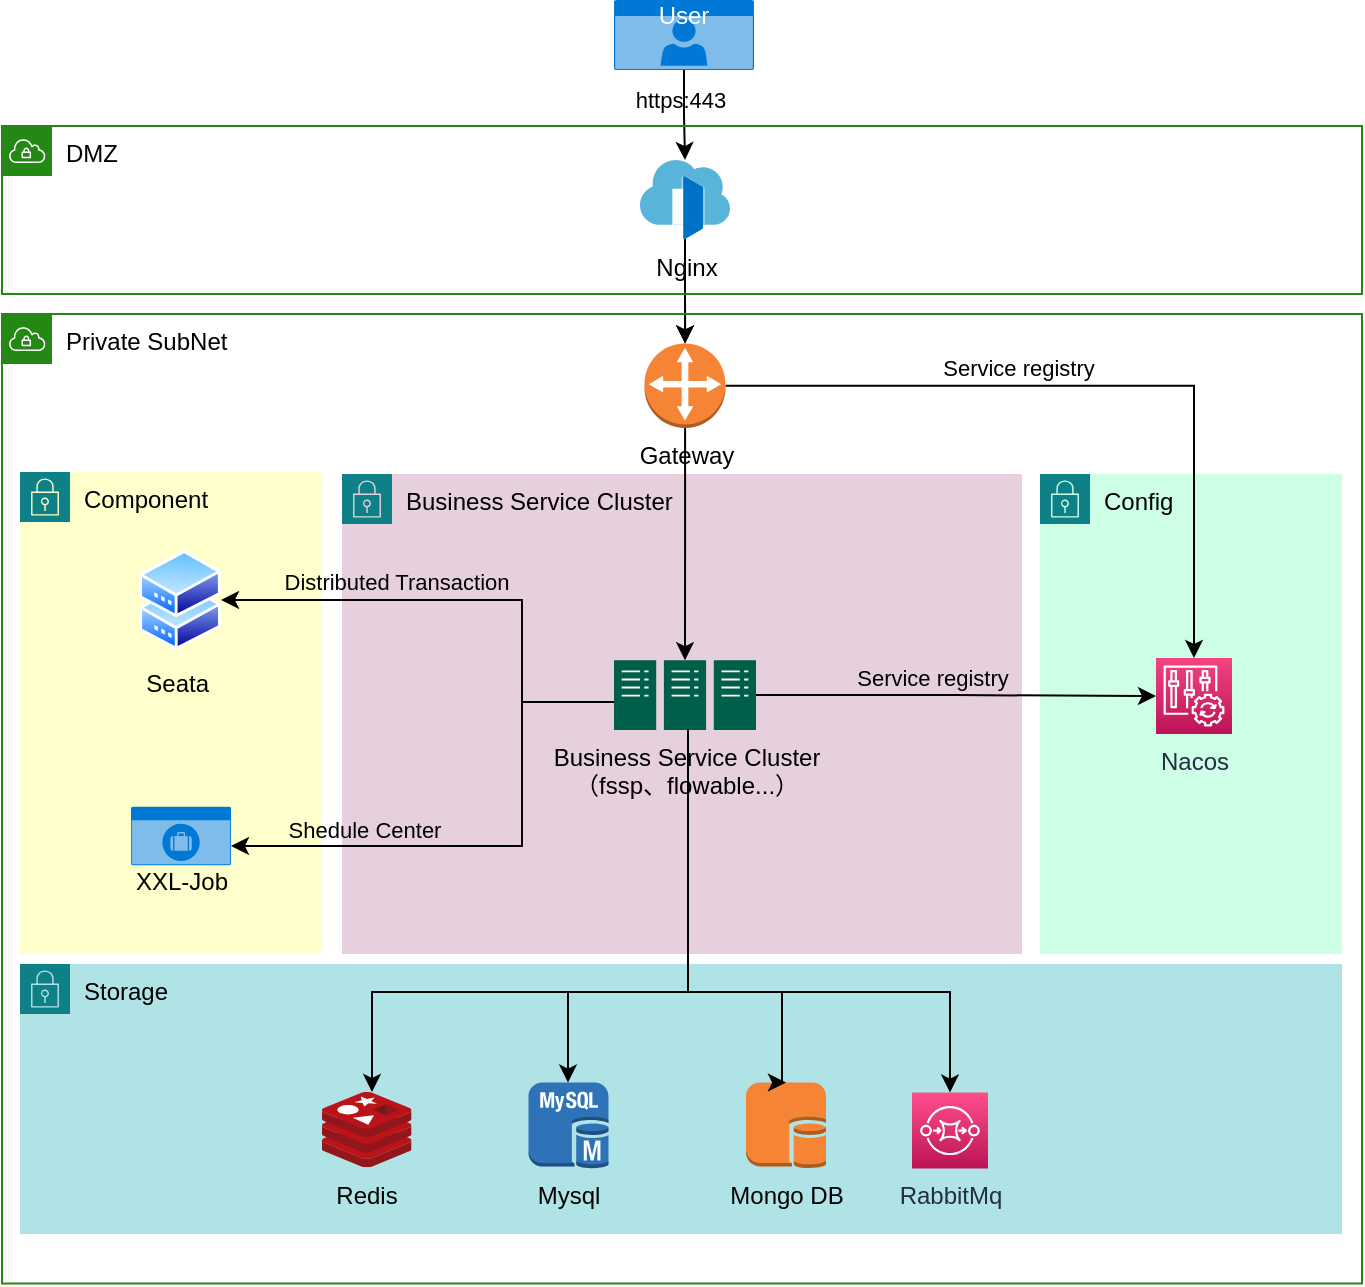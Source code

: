 <mxfile version="21.6.9" type="github">
  <diagram name="第 1 页" id="MAKNuJp5Oi-Q9wF2MWzG">
    <mxGraphModel dx="794" dy="448" grid="1" gridSize="10" guides="1" tooltips="1" connect="1" arrows="1" fold="1" page="1" pageScale="1" pageWidth="827" pageHeight="1169" math="0" shadow="0">
      <root>
        <mxCell id="0" />
        <mxCell id="1" parent="0" />
        <mxCell id="sbl7rNcJkgG22rDen7zV-72" value="Component" style="points=[[0,0],[0.25,0],[0.5,0],[0.75,0],[1,0],[1,0.25],[1,0.5],[1,0.75],[1,1],[0.75,1],[0.5,1],[0.25,1],[0,1],[0,0.75],[0,0.5],[0,0.25]];outlineConnect=0;html=1;whiteSpace=wrap;fontSize=12;fontStyle=0;container=1;pointerEvents=0;collapsible=0;recursiveResize=0;shape=mxgraph.aws4.group;grIcon=mxgraph.aws4.group_security_group;grStroke=0;strokeColor=#0e8088;fillColor=#FFFFCC;verticalAlign=top;align=left;spacingLeft=30;dashed=0;" vertex="1" parent="1">
          <mxGeometry x="168" y="325" width="151" height="241" as="geometry" />
        </mxCell>
        <mxCell id="sbl7rNcJkgG22rDen7zV-71" value="Business Service Cluster" style="points=[[0,0],[0.25,0],[0.5,0],[0.75,0],[1,0],[1,0.25],[1,0.5],[1,0.75],[1,1],[0.75,1],[0.5,1],[0.25,1],[0,1],[0,0.75],[0,0.5],[0,0.25]];outlineConnect=0;html=1;whiteSpace=wrap;fontSize=12;fontStyle=0;container=1;pointerEvents=0;collapsible=0;recursiveResize=0;shape=mxgraph.aws4.group;grIcon=mxgraph.aws4.group_security_group;grStroke=0;strokeColor=#0e8088;fillColor=#E6D0DE;verticalAlign=top;align=left;spacingLeft=30;dashed=0;" vertex="1" parent="1">
          <mxGeometry x="329" y="326" width="340" height="240" as="geometry" />
        </mxCell>
        <mxCell id="sbl7rNcJkgG22rDen7zV-73" value="Config" style="points=[[0,0],[0.25,0],[0.5,0],[0.75,0],[1,0],[1,0.25],[1,0.5],[1,0.75],[1,1],[0.75,1],[0.5,1],[0.25,1],[0,1],[0,0.75],[0,0.5],[0,0.25]];outlineConnect=0;html=1;whiteSpace=wrap;fontSize=12;fontStyle=0;container=1;pointerEvents=0;collapsible=0;recursiveResize=0;shape=mxgraph.aws4.group;grIcon=mxgraph.aws4.group_security_group;grStroke=0;strokeColor=#0e8088;fillColor=#CCFFE6;verticalAlign=top;align=left;spacingLeft=30;dashed=0;" vertex="1" parent="1">
          <mxGeometry x="678" y="326" width="151" height="240" as="geometry" />
        </mxCell>
        <mxCell id="sbl7rNcJkgG22rDen7zV-74" value="Storage" style="points=[[0,0],[0.25,0],[0.5,0],[0.75,0],[1,0],[1,0.25],[1,0.5],[1,0.75],[1,1],[0.75,1],[0.5,1],[0.25,1],[0,1],[0,0.75],[0,0.5],[0,0.25]];outlineConnect=0;html=1;whiteSpace=wrap;fontSize=12;fontStyle=0;container=1;pointerEvents=0;collapsible=0;recursiveResize=0;shape=mxgraph.aws4.group;grIcon=mxgraph.aws4.group_security_group;grStroke=0;strokeColor=#0e8088;fillColor=#b0e3e6;verticalAlign=top;align=left;spacingLeft=30;dashed=0;" vertex="1" parent="1">
          <mxGeometry x="168" y="571" width="661" height="135" as="geometry" />
        </mxCell>
        <mxCell id="sbl7rNcJkgG22rDen7zV-17" style="edgeStyle=orthogonalEdgeStyle;rounded=0;orthogonalLoop=1;jettySize=auto;html=1;" edge="1" parent="1" source="sbl7rNcJkgG22rDen7zV-1" target="sbl7rNcJkgG22rDen7zV-3">
          <mxGeometry relative="1" as="geometry" />
        </mxCell>
        <mxCell id="sbl7rNcJkgG22rDen7zV-18" value="https:443" style="edgeLabel;html=1;align=center;verticalAlign=middle;resizable=0;points=[];labelBackgroundColor=none;" vertex="1" connectable="0" parent="sbl7rNcJkgG22rDen7zV-17">
          <mxGeometry x="-0.183" y="-2" relative="1" as="geometry">
            <mxPoint y="-4" as="offset" />
          </mxGeometry>
        </mxCell>
        <mxCell id="sbl7rNcJkgG22rDen7zV-1" value="User" style="html=1;whiteSpace=wrap;strokeColor=none;fillColor=#0079D6;labelPosition=center;verticalLabelPosition=middle;verticalAlign=top;align=center;fontSize=12;outlineConnect=0;spacingTop=-6;fontColor=#FFFFFF;sketch=0;shape=mxgraph.sitemap.user;" vertex="1" parent="1">
          <mxGeometry x="465" y="89" width="70" height="35" as="geometry" />
        </mxCell>
        <mxCell id="sbl7rNcJkgG22rDen7zV-35" style="edgeStyle=orthogonalEdgeStyle;rounded=0;orthogonalLoop=1;jettySize=auto;html=1;" edge="1" parent="1" source="sbl7rNcJkgG22rDen7zV-2" target="sbl7rNcJkgG22rDen7zV-6">
          <mxGeometry relative="1" as="geometry">
            <Array as="points">
              <mxPoint x="755" y="282" />
            </Array>
          </mxGeometry>
        </mxCell>
        <mxCell id="sbl7rNcJkgG22rDen7zV-38" value="Service registry" style="edgeLabel;html=1;align=center;verticalAlign=bottom;resizable=0;points=[];" vertex="1" connectable="0" parent="sbl7rNcJkgG22rDen7zV-35">
          <mxGeometry x="-0.214" relative="1" as="geometry">
            <mxPoint as="offset" />
          </mxGeometry>
        </mxCell>
        <mxCell id="sbl7rNcJkgG22rDen7zV-36" style="edgeStyle=orthogonalEdgeStyle;rounded=0;orthogonalLoop=1;jettySize=auto;html=1;" edge="1" parent="1" source="sbl7rNcJkgG22rDen7zV-2" target="sbl7rNcJkgG22rDen7zV-25">
          <mxGeometry relative="1" as="geometry" />
        </mxCell>
        <mxCell id="sbl7rNcJkgG22rDen7zV-2" value="Gateway" style="outlineConnect=0;dashed=0;verticalLabelPosition=bottom;verticalAlign=top;align=center;html=1;shape=mxgraph.aws3.customer_gateway;fillColor=#F58534;gradientColor=none;" vertex="1" parent="1">
          <mxGeometry x="480.25" y="260.74" width="40.5" height="42.26" as="geometry" />
        </mxCell>
        <mxCell id="sbl7rNcJkgG22rDen7zV-19" style="edgeStyle=orthogonalEdgeStyle;rounded=0;orthogonalLoop=1;jettySize=auto;html=1;" edge="1" parent="1" source="sbl7rNcJkgG22rDen7zV-3" target="sbl7rNcJkgG22rDen7zV-2">
          <mxGeometry relative="1" as="geometry" />
        </mxCell>
        <mxCell id="sbl7rNcJkgG22rDen7zV-75" value="" style="edgeStyle=orthogonalEdgeStyle;rounded=0;orthogonalLoop=1;jettySize=auto;html=1;" edge="1" parent="1" source="sbl7rNcJkgG22rDen7zV-3" target="sbl7rNcJkgG22rDen7zV-2">
          <mxGeometry relative="1" as="geometry" />
        </mxCell>
        <mxCell id="sbl7rNcJkgG22rDen7zV-3" value="Nginx" style="image;sketch=0;aspect=fixed;html=1;points=[];align=center;fontSize=12;image=img/lib/mscae/Front_Doors.svg;labelBackgroundColor=none;" vertex="1" parent="1">
          <mxGeometry x="478" y="169" width="45" height="39.6" as="geometry" />
        </mxCell>
        <mxCell id="sbl7rNcJkgG22rDen7zV-7" value="Mysql&lt;br&gt;" style="outlineConnect=0;dashed=0;verticalLabelPosition=bottom;verticalAlign=top;align=center;html=1;shape=mxgraph.aws3.mysql_db_instance;fillColor=#2E73B8;gradientColor=none;" vertex="1" parent="1">
          <mxGeometry x="422.25" y="630.3" width="40" height="43" as="geometry" />
        </mxCell>
        <mxCell id="sbl7rNcJkgG22rDen7zV-8" value="Mongo DB" style="outlineConnect=0;dashed=0;verticalLabelPosition=bottom;verticalAlign=top;align=center;html=1;shape=mxgraph.aws3.db_on_instance;fillColor=#F58534;gradientColor=none;" vertex="1" parent="1">
          <mxGeometry x="531" y="630.3" width="40" height="43" as="geometry" />
        </mxCell>
        <mxCell id="sbl7rNcJkgG22rDen7zV-13" value="RabbitMq&lt;br&gt;" style="sketch=0;points=[[0,0,0],[0.25,0,0],[0.5,0,0],[0.75,0,0],[1,0,0],[0,1,0],[0.25,1,0],[0.5,1,0],[0.75,1,0],[1,1,0],[0,0.25,0],[0,0.5,0],[0,0.75,0],[1,0.25,0],[1,0.5,0],[1,0.75,0]];outlineConnect=0;fontColor=#232F3E;gradientColor=#FF4F8B;gradientDirection=north;fillColor=#BC1356;strokeColor=#ffffff;dashed=0;verticalLabelPosition=bottom;verticalAlign=top;align=center;html=1;fontSize=12;fontStyle=0;aspect=fixed;shape=mxgraph.aws4.resourceIcon;resIcon=mxgraph.aws4.sqs;" vertex="1" parent="1">
          <mxGeometry x="614" y="635.3" width="38" height="38" as="geometry" />
        </mxCell>
        <mxCell id="sbl7rNcJkgG22rDen7zV-14" value="Redis&lt;br&gt;" style="image;sketch=0;aspect=fixed;html=1;points=[];align=center;fontSize=12;image=img/lib/mscae/Cache_Redis_Product.svg;labelBackgroundColor=none;" vertex="1" parent="1">
          <mxGeometry x="319" y="635" width="44.76" height="37.6" as="geometry" />
        </mxCell>
        <mxCell id="sbl7rNcJkgG22rDen7zV-43" style="edgeStyle=orthogonalEdgeStyle;rounded=0;orthogonalLoop=1;jettySize=auto;html=1;" edge="1" parent="1" source="sbl7rNcJkgG22rDen7zV-25" target="sbl7rNcJkgG22rDen7zV-14">
          <mxGeometry relative="1" as="geometry">
            <Array as="points">
              <mxPoint x="502" y="585" />
              <mxPoint x="344" y="585" />
            </Array>
          </mxGeometry>
        </mxCell>
        <mxCell id="sbl7rNcJkgG22rDen7zV-44" style="edgeStyle=orthogonalEdgeStyle;rounded=0;orthogonalLoop=1;jettySize=auto;html=1;" edge="1" parent="1" source="sbl7rNcJkgG22rDen7zV-25" target="sbl7rNcJkgG22rDen7zV-7">
          <mxGeometry relative="1" as="geometry">
            <Array as="points">
              <mxPoint x="502" y="585" />
              <mxPoint x="442" y="585" />
            </Array>
          </mxGeometry>
        </mxCell>
        <mxCell id="sbl7rNcJkgG22rDen7zV-45" style="edgeStyle=orthogonalEdgeStyle;rounded=0;orthogonalLoop=1;jettySize=auto;html=1;entryX=0.5;entryY=0;entryDx=0;entryDy=0;entryPerimeter=0;" edge="1" parent="1" source="sbl7rNcJkgG22rDen7zV-25" target="sbl7rNcJkgG22rDen7zV-8">
          <mxGeometry relative="1" as="geometry">
            <Array as="points">
              <mxPoint x="502" y="585" />
              <mxPoint x="549" y="585" />
              <mxPoint x="549" y="630" />
            </Array>
          </mxGeometry>
        </mxCell>
        <mxCell id="sbl7rNcJkgG22rDen7zV-57" style="edgeStyle=orthogonalEdgeStyle;rounded=0;orthogonalLoop=1;jettySize=auto;html=1;" edge="1" parent="1" source="sbl7rNcJkgG22rDen7zV-25" target="sbl7rNcJkgG22rDen7zV-15">
          <mxGeometry relative="1" as="geometry">
            <Array as="points">
              <mxPoint x="419" y="440" />
              <mxPoint x="419" y="512" />
            </Array>
          </mxGeometry>
        </mxCell>
        <mxCell id="sbl7rNcJkgG22rDen7zV-58" value="Shedule Center" style="edgeLabel;html=1;align=center;verticalAlign=bottom;resizable=0;points=[];labelBackgroundColor=none;" vertex="1" connectable="0" parent="sbl7rNcJkgG22rDen7zV-57">
          <mxGeometry x="0.146" relative="1" as="geometry">
            <mxPoint x="-46" as="offset" />
          </mxGeometry>
        </mxCell>
        <mxCell id="sbl7rNcJkgG22rDen7zV-59" style="edgeStyle=orthogonalEdgeStyle;rounded=0;orthogonalLoop=1;jettySize=auto;html=1;entryX=1;entryY=0.5;entryDx=0;entryDy=0;" edge="1" parent="1" source="sbl7rNcJkgG22rDen7zV-25" target="sbl7rNcJkgG22rDen7zV-47">
          <mxGeometry relative="1" as="geometry">
            <Array as="points">
              <mxPoint x="419" y="440" />
              <mxPoint x="419" y="389" />
            </Array>
          </mxGeometry>
        </mxCell>
        <mxCell id="sbl7rNcJkgG22rDen7zV-60" value="Distributed Transaction" style="edgeLabel;html=1;align=center;verticalAlign=bottom;resizable=0;points=[];labelBackgroundColor=none;horizontal=1;" vertex="1" connectable="0" parent="sbl7rNcJkgG22rDen7zV-59">
          <mxGeometry x="0.701" relative="1" as="geometry">
            <mxPoint x="50" y="-1" as="offset" />
          </mxGeometry>
        </mxCell>
        <mxCell id="sbl7rNcJkgG22rDen7zV-61" style="edgeStyle=orthogonalEdgeStyle;rounded=0;orthogonalLoop=1;jettySize=auto;html=1;" edge="1" parent="1" source="sbl7rNcJkgG22rDen7zV-25" target="sbl7rNcJkgG22rDen7zV-13">
          <mxGeometry relative="1" as="geometry">
            <Array as="points">
              <mxPoint x="502" y="585" />
              <mxPoint x="633" y="585" />
            </Array>
          </mxGeometry>
        </mxCell>
        <mxCell id="sbl7rNcJkgG22rDen7zV-65" style="edgeStyle=orthogonalEdgeStyle;rounded=0;orthogonalLoop=1;jettySize=auto;html=1;" edge="1" parent="1" source="sbl7rNcJkgG22rDen7zV-25" target="sbl7rNcJkgG22rDen7zV-6">
          <mxGeometry relative="1" as="geometry" />
        </mxCell>
        <mxCell id="sbl7rNcJkgG22rDen7zV-66" value="Service registry" style="edgeLabel;html=1;align=center;verticalAlign=bottom;resizable=0;points=[];labelBackgroundColor=none;" vertex="1" connectable="0" parent="sbl7rNcJkgG22rDen7zV-65">
          <mxGeometry x="-0.126" relative="1" as="geometry">
            <mxPoint as="offset" />
          </mxGeometry>
        </mxCell>
        <mxCell id="sbl7rNcJkgG22rDen7zV-25" value="Business Service Cluster&lt;br&gt;（fssp、flowable...）" style="sketch=0;pointerEvents=1;shadow=0;dashed=0;html=1;strokeColor=none;fillColor=#005F4B;labelPosition=center;verticalLabelPosition=bottom;verticalAlign=top;align=center;outlineConnect=0;shape=mxgraph.veeam2.server_cluster;" vertex="1" parent="1">
          <mxGeometry x="465" y="419.12" width="71" height="34.88" as="geometry" />
        </mxCell>
        <mxCell id="sbl7rNcJkgG22rDen7zV-30" value="DMZ" style="points=[[0,0],[0.25,0],[0.5,0],[0.75,0],[1,0],[1,0.25],[1,0.5],[1,0.75],[1,1],[0.75,1],[0.5,1],[0.25,1],[0,1],[0,0.75],[0,0.5],[0,0.25]];outlineConnect=0;gradientColor=none;html=1;whiteSpace=wrap;fontSize=12;fontStyle=0;container=1;pointerEvents=0;collapsible=0;recursiveResize=0;shape=mxgraph.aws4.group;grIcon=mxgraph.aws4.group_vpc;strokeColor=#248814;fillColor=none;verticalAlign=top;align=left;spacingLeft=30;fontColor=#000000;dashed=0;" vertex="1" parent="1">
          <mxGeometry x="159" y="152" width="680" height="84" as="geometry" />
        </mxCell>
        <mxCell id="sbl7rNcJkgG22rDen7zV-15" value="XXL-Job" style="html=1;whiteSpace=wrap;strokeColor=none;fillColor=#0079D6;labelPosition=center;verticalLabelPosition=bottom;verticalAlign=top;align=center;fontSize=12;outlineConnect=0;spacingTop=-6;fontColor=#000000;sketch=0;shape=mxgraph.sitemap.jobs;horizontal=1;" vertex="1" parent="1">
          <mxGeometry x="223.5" y="492.41" width="50" height="29.17" as="geometry" />
        </mxCell>
        <mxCell id="sbl7rNcJkgG22rDen7zV-47" value="Seata&amp;nbsp;" style="image;aspect=fixed;perimeter=ellipsePerimeter;html=1;align=center;shadow=0;dashed=0;spacingTop=3;image=img/lib/active_directory/shadowed_router.svg;labelBackgroundColor=none;" vertex="1" parent="1">
          <mxGeometry x="227.5" y="364" width="41" height="50" as="geometry" />
        </mxCell>
        <mxCell id="sbl7rNcJkgG22rDen7zV-6" value="Nacos" style="sketch=0;points=[[0,0,0],[0.25,0,0],[0.5,0,0],[0.75,0,0],[1,0,0],[0,1,0],[0.25,1,0],[0.5,1,0],[0.75,1,0],[1,1,0],[0,0.25,0],[0,0.5,0],[0,0.75,0],[1,0.25,0],[1,0.5,0],[1,0.75,0]];points=[[0,0,0],[0.25,0,0],[0.5,0,0],[0.75,0,0],[1,0,0],[0,1,0],[0.25,1,0],[0.5,1,0],[0.75,1,0],[1,1,0],[0,0.25,0],[0,0.5,0],[0,0.75,0],[1,0.25,0],[1,0.5,0],[1,0.75,0]];outlineConnect=0;fontColor=#232F3E;gradientColor=#F34482;gradientDirection=north;fillColor=#BC1356;strokeColor=#ffffff;dashed=0;verticalLabelPosition=bottom;verticalAlign=top;align=center;html=1;fontSize=12;fontStyle=0;aspect=fixed;shape=mxgraph.aws4.resourceIcon;resIcon=mxgraph.aws4.config;" vertex="1" parent="1">
          <mxGeometry x="736" y="418" width="38" height="38" as="geometry" />
        </mxCell>
        <mxCell id="sbl7rNcJkgG22rDen7zV-31" value="Private SubNet" style="points=[[0,0],[0.25,0],[0.5,0],[0.75,0],[1,0],[1,0.25],[1,0.5],[1,0.75],[1,1],[0.75,1],[0.5,1],[0.25,1],[0,1],[0,0.75],[0,0.5],[0,0.25]];outlineConnect=0;gradientColor=none;html=1;whiteSpace=wrap;fontSize=12;fontStyle=0;container=1;pointerEvents=0;collapsible=0;recursiveResize=0;shape=mxgraph.aws4.group;grIcon=mxgraph.aws4.group_vpc;strokeColor=#248814;fillColor=none;verticalAlign=top;align=left;spacingLeft=30;fontColor=#000000;dashed=0;" vertex="1" parent="1">
          <mxGeometry x="159" y="246" width="680" height="484.74" as="geometry" />
        </mxCell>
      </root>
    </mxGraphModel>
  </diagram>
</mxfile>
